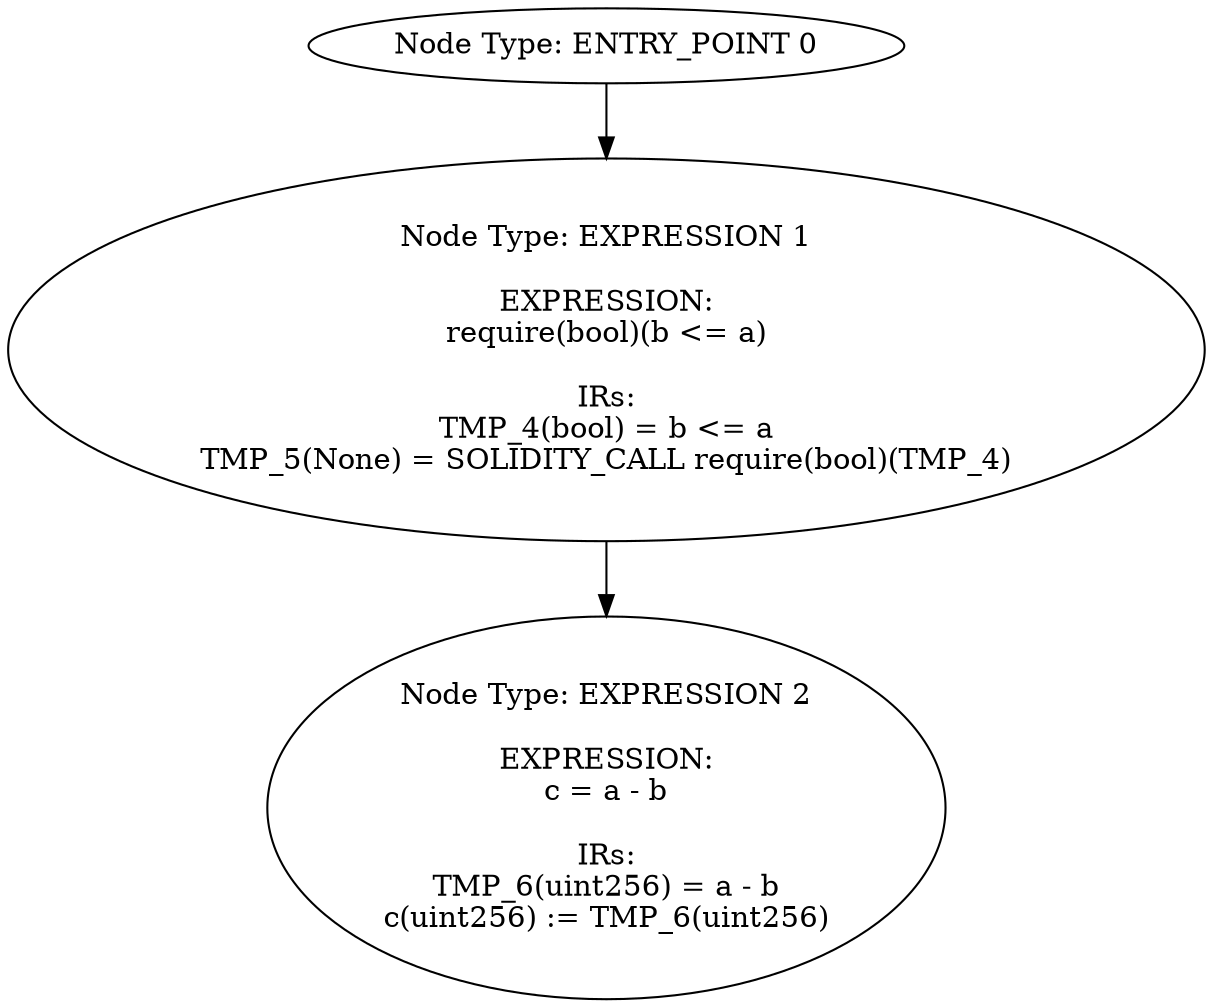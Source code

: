 digraph{
0[label="Node Type: ENTRY_POINT 0
"];
0->1;
1[label="Node Type: EXPRESSION 1

EXPRESSION:
require(bool)(b <= a)

IRs:
TMP_4(bool) = b <= a
TMP_5(None) = SOLIDITY_CALL require(bool)(TMP_4)"];
1->2;
2[label="Node Type: EXPRESSION 2

EXPRESSION:
c = a - b

IRs:
TMP_6(uint256) = a - b
c(uint256) := TMP_6(uint256)"];
}
